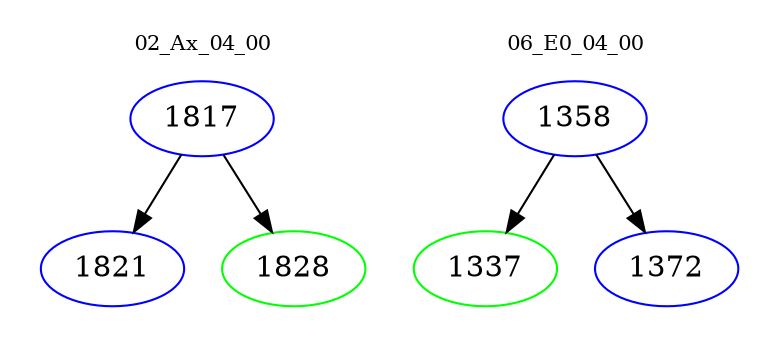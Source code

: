 digraph{
subgraph cluster_0 {
color = white
label = "02_Ax_04_00";
fontsize=10;
T0_1817 [label="1817", color="blue"]
T0_1817 -> T0_1821 [color="black"]
T0_1821 [label="1821", color="blue"]
T0_1817 -> T0_1828 [color="black"]
T0_1828 [label="1828", color="green"]
}
subgraph cluster_1 {
color = white
label = "06_E0_04_00";
fontsize=10;
T1_1358 [label="1358", color="blue"]
T1_1358 -> T1_1337 [color="black"]
T1_1337 [label="1337", color="green"]
T1_1358 -> T1_1372 [color="black"]
T1_1372 [label="1372", color="blue"]
}
}
